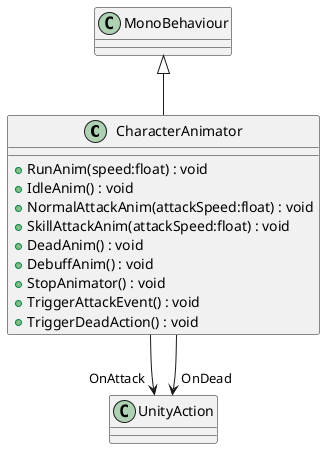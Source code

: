 @startuml
class CharacterAnimator {
    + RunAnim(speed:float) : void
    + IdleAnim() : void
    + NormalAttackAnim(attackSpeed:float) : void
    + SkillAttackAnim(attackSpeed:float) : void
    + DeadAnim() : void
    + DebuffAnim() : void
    + StopAnimator() : void
    + TriggerAttackEvent() : void
    + TriggerDeadAction() : void
}
MonoBehaviour <|-- CharacterAnimator
CharacterAnimator --> "OnAttack" UnityAction
CharacterAnimator --> "OnDead" UnityAction
@enduml
